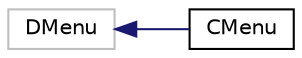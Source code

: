digraph "类继承关系图"
{
  edge [fontname="Helvetica",fontsize="10",labelfontname="Helvetica",labelfontsize="10"];
  node [fontname="Helvetica",fontsize="10",shape=record];
  rankdir="LR";
  Node2810 [label="DMenu",height=0.2,width=0.4,color="grey75", fillcolor="white", style="filled"];
  Node2810 -> Node0 [dir="back",color="midnightblue",fontsize="10",style="solid",fontname="Helvetica"];
  Node0 [label="CMenu",height=0.2,width=0.4,color="black", fillcolor="white", style="filled",URL="$class_c_menu.html"];
}

